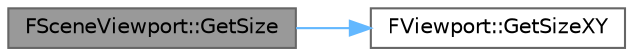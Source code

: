 digraph "FSceneViewport::GetSize"
{
 // INTERACTIVE_SVG=YES
 // LATEX_PDF_SIZE
  bgcolor="transparent";
  edge [fontname=Helvetica,fontsize=10,labelfontname=Helvetica,labelfontsize=10];
  node [fontname=Helvetica,fontsize=10,shape=box,height=0.2,width=0.4];
  rankdir="LR";
  Node1 [id="Node000001",label="FSceneViewport::GetSize",height=0.2,width=0.4,color="gray40", fillcolor="grey60", style="filled", fontcolor="black",tooltip="Returns the size of the viewport."];
  Node1 -> Node2 [id="edge1_Node000001_Node000002",color="steelblue1",style="solid",tooltip=" "];
  Node2 [id="Node000002",label="FViewport::GetSizeXY",height=0.2,width=0.4,color="grey40", fillcolor="white", style="filled",URL="$d7/d9d/classFViewport.html#a73baf1bab7d91276ce90d9800dda6969",tooltip=" "];
}
